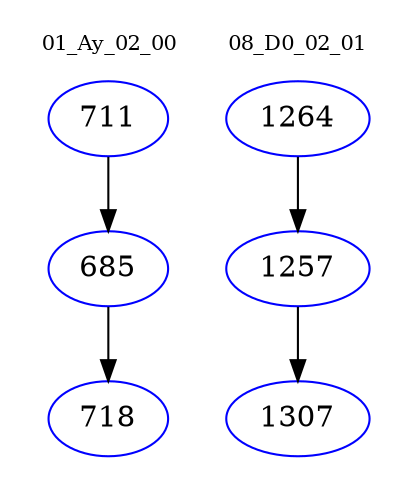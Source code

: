 digraph{
subgraph cluster_0 {
color = white
label = "01_Ay_02_00";
fontsize=10;
T0_711 [label="711", color="blue"]
T0_711 -> T0_685 [color="black"]
T0_685 [label="685", color="blue"]
T0_685 -> T0_718 [color="black"]
T0_718 [label="718", color="blue"]
}
subgraph cluster_1 {
color = white
label = "08_D0_02_01";
fontsize=10;
T1_1264 [label="1264", color="blue"]
T1_1264 -> T1_1257 [color="black"]
T1_1257 [label="1257", color="blue"]
T1_1257 -> T1_1307 [color="black"]
T1_1307 [label="1307", color="blue"]
}
}
